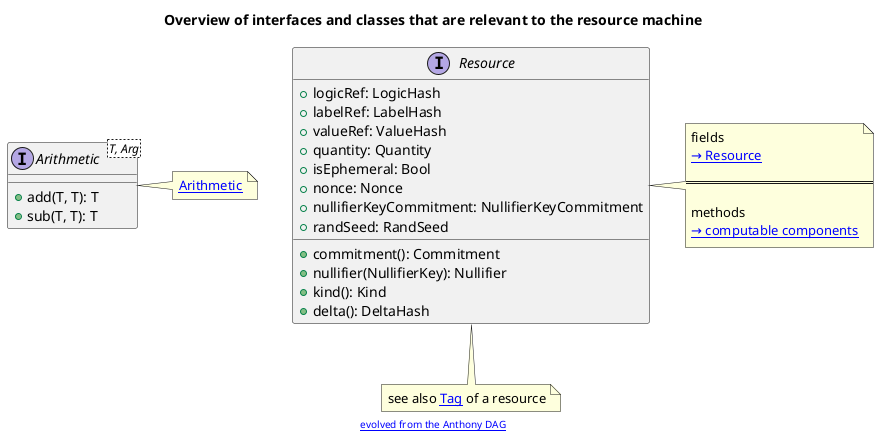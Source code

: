 @startuml
' This is an overview of interfaces and classes that are relevant to the resource machine
title
Overview of interfaces and classes that are relevant to the resource machine
end title

' This is the interface of a `Arithmetic`
' TODO: do we want a group structure on T
interface "Arithmetic<T, Arg>" as Arithmetic {
        +add(T, T): T
        +sub(T, T): T
        ' do we want a zero TODO
}
note right
[[https://specs.anoma.net/v0.1.4/arch/system/state/resource_machine/primitive_interfaces/fixed_size_type/arithmetic.html Arithmetic]]
end note

'note below
' This is actually an additive group.
'end note

' This is the interface of a `resource`
interface Resource {
        ' logic reference, a logic hash
        +logicRef: LogicHash
        ' logic reference, a label hash
        +labelRef: LabelHash
        ' value reference, a value hash
        +valueRef: ValueHash
        ' quantity of Quantity type
        +quantity: Quantity
        ' whether or not the resource is ephemeral
        +isEphemeral: Bool
        ' nonce, a number used once
        +nonce: Nonce
        ' the nullifier key commitment
        +nullifierKeyCommitment: NullifierKeyCommitment
        ' a seed for pseudo-random number generation
        +randSeed: RandSeed
        ' computing a commitment to the resource
        +commitment(): Commitment
        ' computing the nullifier for this resource (requires the NK)
        +nullifier(NullifierKey): Nullifier
        ' computing the kind
        +kind(): Kind
        ' computing the delta
        +delta(): DeltaHash
}
note right of Resource
        fields
        [[https://specs.anoma.net/v0.1.4/arch/system/state/resource_machine/data_structures/resource/index.html#resource → Resource]]

        ===

        methods
        [[https://specs.anoma.net/v0.1.4/arch/system/state/resource_machine/primitive_interfaces/fixed_size_type/hash.html#hash-interface-diagram → computable components]]
end note
note bottom of Resource
        see also [[https://specs.anoma.net/latest/arch/system/state/resource_machine/data_structures/resource/computable_components/introduction.html?h=resource+tag#tag Tag]] of a resource
end note
footer "[[https://mermaid.live/edit#pako:eNqtWm1P3DgQ_itWJKRdXcoBhVLyoRKF6x0qtBzs9aQTUmUS7-JrNtkmTtttD377jZ23GdvJgu5AguzMM_Z4PK-BH0GcJyKIgjjlZXkq-aLgy5uMwdfWFjvJC8HOMiWKOY9FWdMNkp1dFvkXmS2u16USy4cPopDzNXx-K9Zhw9KPZ1mpeBaL8E-pMlGWmpfPH9iPei399dMK4GKChFgnxRqxKTNySOiL2XBC9kVyBj5lr_M8rYXuifKnIlX8_zsBXywKseDKnCKfd9sjpen-10I9zOgamfg6mTJgWLRzWSqbXsrvYgKkKXvHMV1mpSiU5oRsZgtVmcyzmmdEKVfqWy5FrMZAiZzPRSHAGiOQ8u8cFvtjdLc4zxQHbTtVhy7qfZHAhkltL8x5I78BGezwMAuPiwW15a1UH7WNIu28lj0BPGUzRBSfK55OZmNqHBdS3S2FkrFvN54kjThetqxuKZWs-Bsv75q1MPkkXy6lWopMHcdxtaxSrvLiofW8nnuWwA85l6IIO6BIPvC0Eq5uaKmQ-daYtmGGBL_WlMcIX_D1rfAs0YSoV-sWHjJbf3wJ9TKaivWYOjIeA7-r0tRsZRyPZrRTrji7VkUVq6qgae1KlHlVxIIYMc0XMr4S84id6yd9d5jLb0Vac_WTxTXaG67R1OKC64FF1DpivzdPOCTLX1Z3YikKnka2UbIcgjBi7_QvTG5PDZmrt3vUW4PQkWDBMwgykUTsqnki0dpKQIbyinf7TvBO035fhP0kswTWeQu_cN7QGRnIJjNbVlJ8MYGMUVZLraC2BAQVX_gC1eQvcnlxIbSfwO1AIvVr369tMD6li8YvjAOYtF5G4PgrrQebnDcOovWG5H-9Xed_asJVKnUdgcSoQBbcUiuDiDhqV0CPuT6L9lW002upwHGhNIXaUkIjTiA5QaTl2dSNPSeYBsx8byUhpJZdqnNw5faExEDztlKCD4mmTCQtDav2ySyA6-0j_cBzKKL4DLy45K4LnFzMCiGu8rwz_IUCwjbKHbXZjWiDqV3J1uyyNoDbPzgGqf1uYm8XosWhrUEqW96Sl2KCuCGGDsk9_da7xHgGdy50XBivYyfaoP7U2IZAf3a_8wxCXONhbl_xybLmCkmCf2NBrMM5LvGmylzXEJCfJx5z3m9Y5MOFu4wHFrJfeXkuIeU8YQ8ojXeXfK0vg2wCkaSEwUm8R-TTD8dsvRQCRQPus2h0jVDD43qK6byYbr3YbL2iPoLqUeM0pJpYpdlTjFwEptMiWdNe85Rbm1pVuiHS4lwTrZpsN2FenZydmsSPTGRyAQSM6VBcK105xaRNk-S-oexFfZ1rWoITUgefVsQeUQqdytMVHI_PuudoujpagDvF-tBmk1Y2JJc99WmLxFopv8Zn2arSKf44W4-WtWGTW0bsuxm445DpCmIe8LVPBw2MOt9RKRjMlEle0SPL8tNM7bFZi_uI-0Ui5EYgFYyXuqRdcnVHxOpKp8leIdSRYqGxnuxjiqxGxGjsPdVtGthTlr_3FbEBR0q891nXim8rGLNF0iSuiGawgU18t932pA1KyCVfiLJxPnpkUumzO2gTjMo_06pfQ-ibHfbs2T-vfC9MhsGbGgWfzGjb4Nm9lhrUSl9grbjdTiBCjbAB3hG8URI1ITO5FHDvyxWwKMc0JrUAHUI1s3ttUQN617AYdgHWQHTmXq4HOuwa0BVDoyh1i64menhdafTw2jrsYZkOwEf3Fn0PsO0YPKxRuW4DD6-Opn7i1E8eWGc7D09PXy7Vs1BzivY9gvEOb-b2AF1_IWwnHaCobiZfvVWeCfhWpddoeKyhJsOc9rSY5oQtZeN86TCdWdVBWEMnZttnlO0LaVaIz6Xv6ryHBMdzmMS8dD_PcX3z-taWO-wOgq278EHonfgQ9Kg2oskKtaU0wGn161zl53kT7RCu04GwGwdCo7gFoSOKb0CzBNA8tHFxB0vy46OXHVKlH__ag5JyMhzq45dL-gjnlkZxTtiNrzrkgBZ2kw4khTkRNgYe14BANx3NMi50QIkeBLpcSTPOzSPcH-dfP2IssDYGhTs8269dTsVKZAkkE9lOjN161lDb0-lc29Gt0RYbkXTbHcOaGDt6XzapLqQ37pdvOiFv9NH53WJ2bbDbEL3CLxYog75gsIRGXjQMI1sFGn2sykvjiV75EMoJEMvUqDWHARaqWmq8obyTq5JNoMhVEnybzaEPHX51MPX3KS5wrF0aQg90XkNwFCWboKQCj4E7I72vlMdKX2GoEWNvVmTJqlIkU7qtB-hTxB4w_tONtX_T9haQQfiAK23AbzBvhw3CYCmKJZdJEAVmyLwJlP7j000QwWMi5rxK1U1wk90DlFcqv15ncRCpohJhUOTV4i6I5jwt4VO1SiALN_9L0EJWPPsrz_HHIPoRfAuiZ7t7z19uv9w7eH70cvdg5-hgbz8M1pq-v7t9tPtif-_w6PBwb-fo6Pl9GHw3a-xt7-7v7R4c7B7u7O_vvDjcv_8XsLXFpg evolved from the Anthony DAG]]"
@enduml
